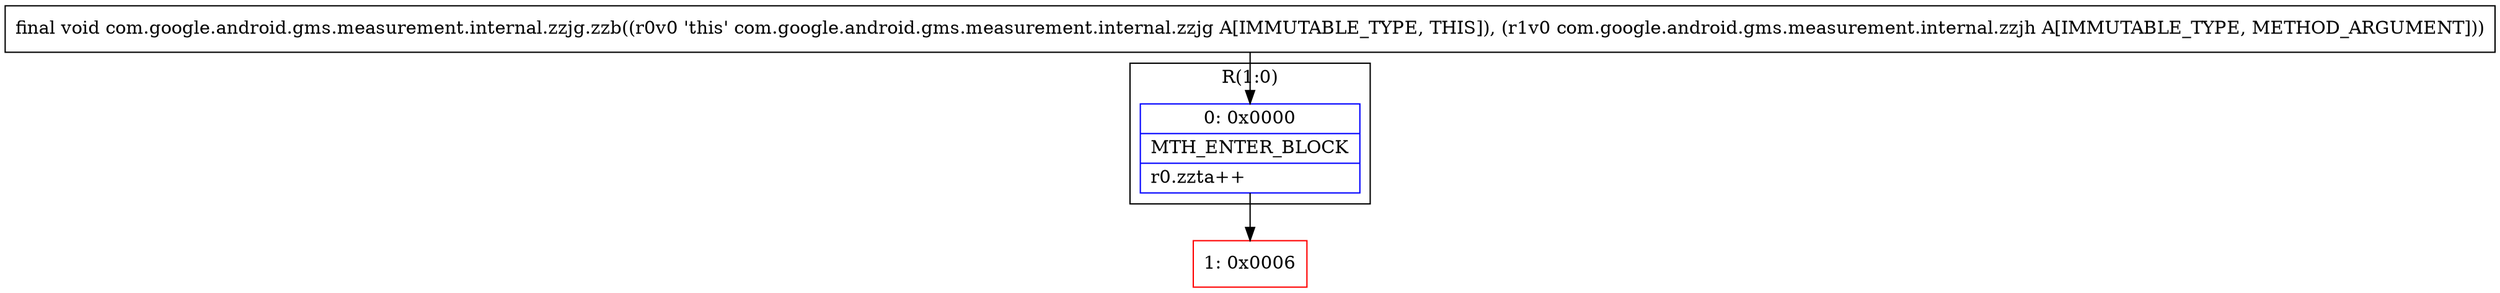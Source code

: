 digraph "CFG forcom.google.android.gms.measurement.internal.zzjg.zzb(Lcom\/google\/android\/gms\/measurement\/internal\/zzjh;)V" {
subgraph cluster_Region_2086738698 {
label = "R(1:0)";
node [shape=record,color=blue];
Node_0 [shape=record,label="{0\:\ 0x0000|MTH_ENTER_BLOCK\l|r0.zzta++\l}"];
}
Node_1 [shape=record,color=red,label="{1\:\ 0x0006}"];
MethodNode[shape=record,label="{final void com.google.android.gms.measurement.internal.zzjg.zzb((r0v0 'this' com.google.android.gms.measurement.internal.zzjg A[IMMUTABLE_TYPE, THIS]), (r1v0 com.google.android.gms.measurement.internal.zzjh A[IMMUTABLE_TYPE, METHOD_ARGUMENT])) }"];
MethodNode -> Node_0;
Node_0 -> Node_1;
}

